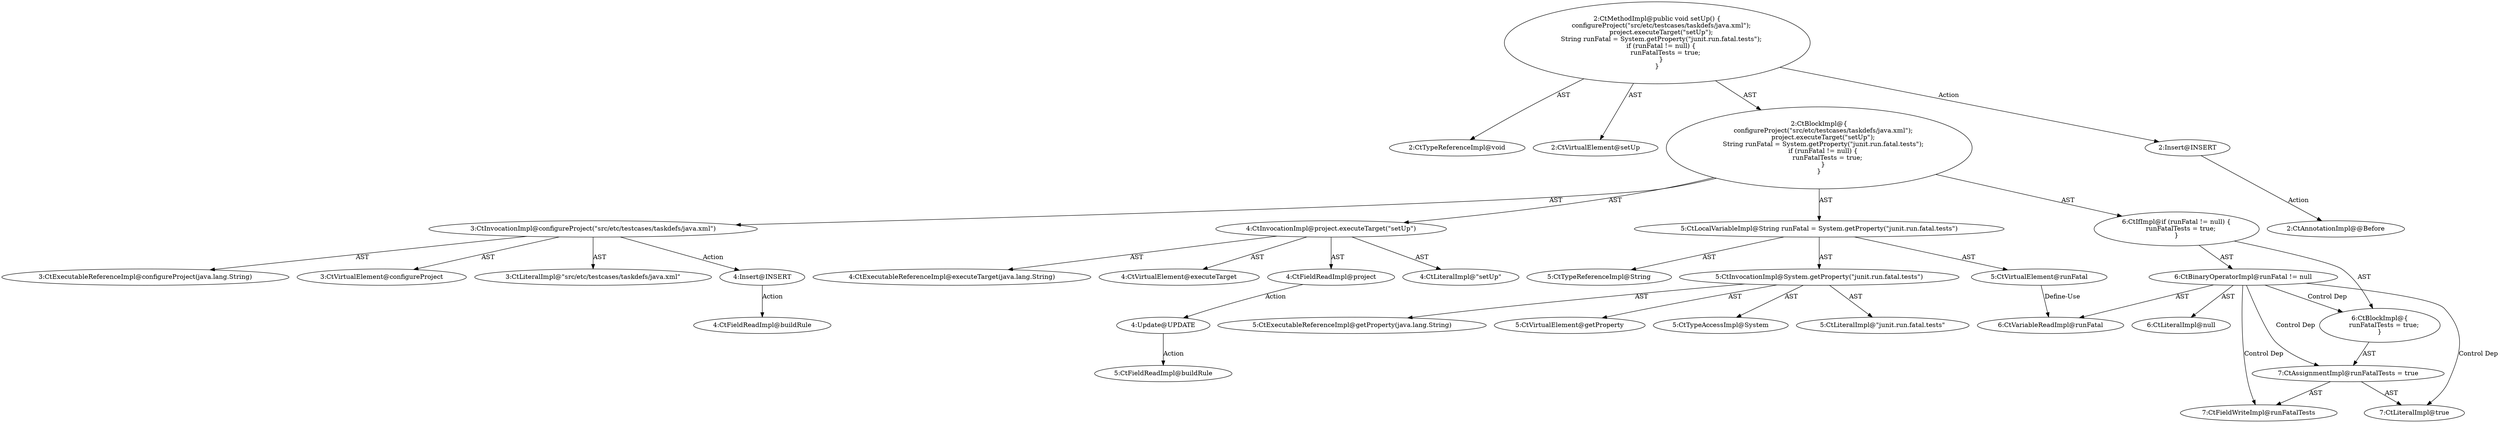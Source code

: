 digraph "setUp#?" {
0 [label="2:CtTypeReferenceImpl@void" shape=ellipse]
1 [label="2:CtVirtualElement@setUp" shape=ellipse]
2 [label="3:CtExecutableReferenceImpl@configureProject(java.lang.String)" shape=ellipse]
3 [label="3:CtVirtualElement@configureProject" shape=ellipse]
4 [label="3:CtLiteralImpl@\"src/etc/testcases/taskdefs/java.xml\"" shape=ellipse]
5 [label="3:CtInvocationImpl@configureProject(\"src/etc/testcases/taskdefs/java.xml\")" shape=ellipse]
6 [label="4:CtExecutableReferenceImpl@executeTarget(java.lang.String)" shape=ellipse]
7 [label="4:CtVirtualElement@executeTarget" shape=ellipse]
8 [label="4:CtFieldReadImpl@project" shape=ellipse]
9 [label="4:CtLiteralImpl@\"setUp\"" shape=ellipse]
10 [label="4:CtInvocationImpl@project.executeTarget(\"setUp\")" shape=ellipse]
11 [label="5:CtTypeReferenceImpl@String" shape=ellipse]
12 [label="5:CtExecutableReferenceImpl@getProperty(java.lang.String)" shape=ellipse]
13 [label="5:CtVirtualElement@getProperty" shape=ellipse]
14 [label="5:CtTypeAccessImpl@System" shape=ellipse]
15 [label="5:CtLiteralImpl@\"junit.run.fatal.tests\"" shape=ellipse]
16 [label="5:CtInvocationImpl@System.getProperty(\"junit.run.fatal.tests\")" shape=ellipse]
17 [label="5:CtVirtualElement@runFatal" shape=ellipse]
18 [label="5:CtLocalVariableImpl@String runFatal = System.getProperty(\"junit.run.fatal.tests\")" shape=ellipse]
19 [label="6:CtVariableReadImpl@runFatal" shape=ellipse]
20 [label="6:CtLiteralImpl@null" shape=ellipse]
21 [label="6:CtBinaryOperatorImpl@runFatal != null" shape=ellipse]
22 [label="7:CtFieldWriteImpl@runFatalTests" shape=ellipse]
23 [label="7:CtLiteralImpl@true" shape=ellipse]
24 [label="7:CtAssignmentImpl@runFatalTests = true" shape=ellipse]
25 [label="6:CtBlockImpl@\{
    runFatalTests = true;
\}" shape=ellipse]
26 [label="6:CtIfImpl@if (runFatal != null) \{
    runFatalTests = true;
\}" shape=ellipse]
27 [label="2:CtBlockImpl@\{
    configureProject(\"src/etc/testcases/taskdefs/java.xml\");
    project.executeTarget(\"setUp\");
    String runFatal = System.getProperty(\"junit.run.fatal.tests\");
    if (runFatal != null) \{
        runFatalTests = true;
    \}
\}" shape=ellipse]
28 [label="2:CtMethodImpl@public void setUp() \{
    configureProject(\"src/etc/testcases/taskdefs/java.xml\");
    project.executeTarget(\"setUp\");
    String runFatal = System.getProperty(\"junit.run.fatal.tests\");
    if (runFatal != null) \{
        runFatalTests = true;
    \}
\}" shape=ellipse]
29 [label="4:Update@UPDATE" shape=ellipse]
30 [label="5:CtFieldReadImpl@buildRule" shape=ellipse]
31 [label="2:Insert@INSERT" shape=ellipse]
32 [label="2:CtAnnotationImpl@@Before" shape=ellipse]
33 [label="4:Insert@INSERT" shape=ellipse]
34 [label="4:CtFieldReadImpl@buildRule" shape=ellipse]
5 -> 3 [label="AST"];
5 -> 2 [label="AST"];
5 -> 4 [label="AST"];
5 -> 33 [label="Action"];
8 -> 29 [label="Action"];
10 -> 7 [label="AST"];
10 -> 8 [label="AST"];
10 -> 6 [label="AST"];
10 -> 9 [label="AST"];
16 -> 13 [label="AST"];
16 -> 14 [label="AST"];
16 -> 12 [label="AST"];
16 -> 15 [label="AST"];
17 -> 19 [label="Define-Use"];
18 -> 17 [label="AST"];
18 -> 11 [label="AST"];
18 -> 16 [label="AST"];
21 -> 19 [label="AST"];
21 -> 20 [label="AST"];
21 -> 25 [label="Control Dep"];
21 -> 24 [label="Control Dep"];
21 -> 22 [label="Control Dep"];
21 -> 23 [label="Control Dep"];
24 -> 22 [label="AST"];
24 -> 23 [label="AST"];
25 -> 24 [label="AST"];
26 -> 21 [label="AST"];
26 -> 25 [label="AST"];
27 -> 5 [label="AST"];
27 -> 10 [label="AST"];
27 -> 18 [label="AST"];
27 -> 26 [label="AST"];
28 -> 1 [label="AST"];
28 -> 0 [label="AST"];
28 -> 27 [label="AST"];
28 -> 31 [label="Action"];
29 -> 30 [label="Action"];
31 -> 32 [label="Action"];
33 -> 34 [label="Action"];
}
